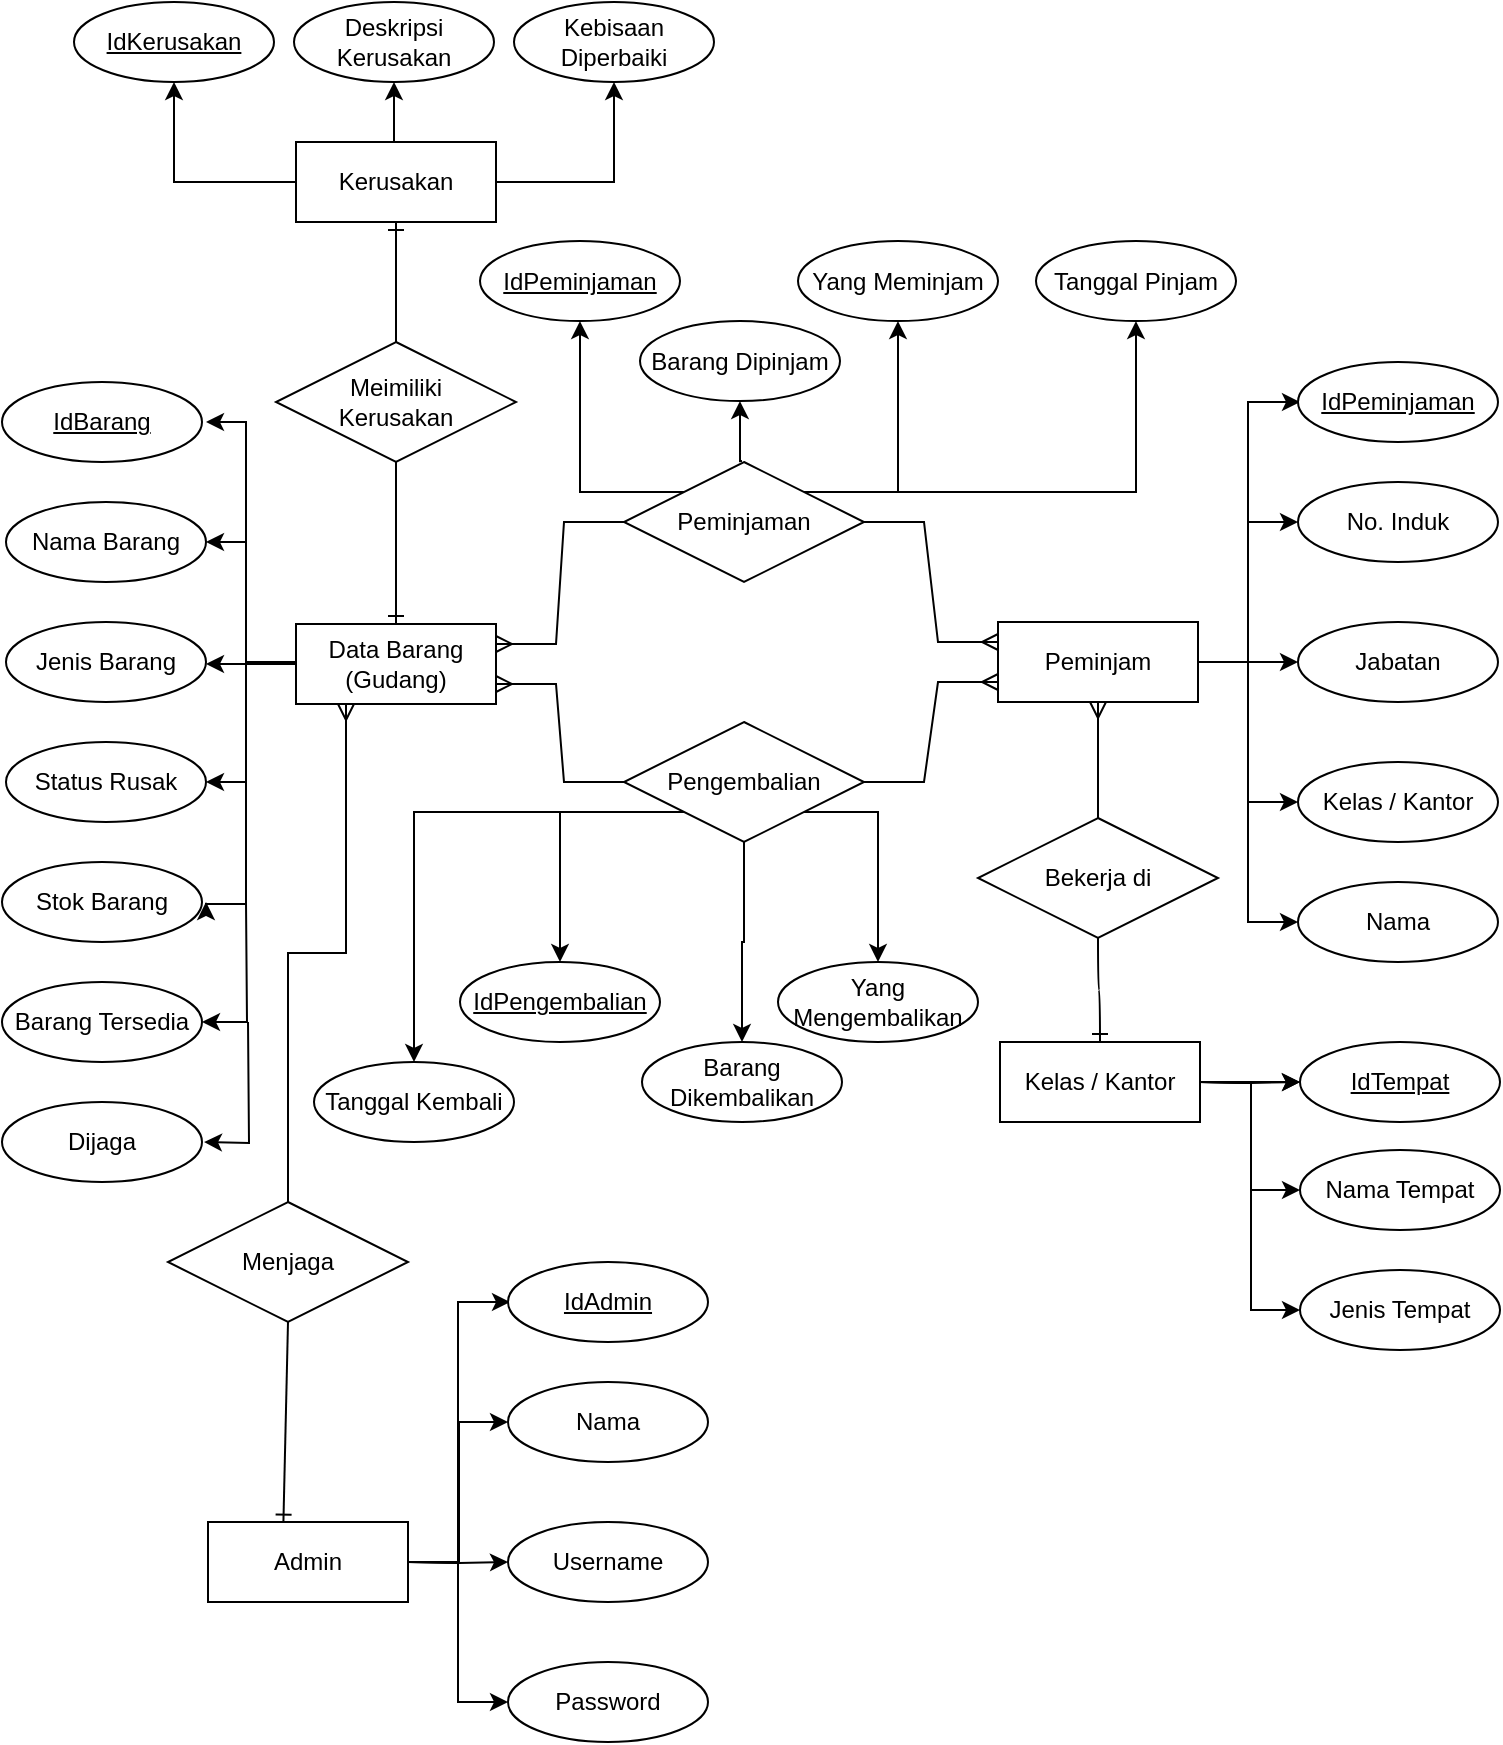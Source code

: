 <mxfile version="22.1.5" type="github">
  <diagram id="R2lEEEUBdFMjLlhIrx00" name="Page-1">
    <mxGraphModel dx="1173" dy="595" grid="1" gridSize="10" guides="1" tooltips="1" connect="1" arrows="1" fold="1" page="1" pageScale="1" pageWidth="850" pageHeight="1100" math="0" shadow="0" extFonts="Permanent Marker^https://fonts.googleapis.com/css?family=Permanent+Marker">
      <root>
        <mxCell id="0" />
        <mxCell id="1" parent="0" />
        <mxCell id="rnDNzWzCn7bHDK5vCDhE-5" style="edgeStyle=orthogonalEdgeStyle;rounded=0;orthogonalLoop=1;jettySize=auto;html=1;exitX=1;exitY=0.5;exitDx=0;exitDy=0;entryX=0;entryY=0.5;entryDx=0;entryDy=0;" parent="1" source="rnDNzWzCn7bHDK5vCDhE-1" target="rnDNzWzCn7bHDK5vCDhE-4" edge="1">
          <mxGeometry relative="1" as="geometry" />
        </mxCell>
        <mxCell id="rnDNzWzCn7bHDK5vCDhE-6" style="edgeStyle=orthogonalEdgeStyle;rounded=0;orthogonalLoop=1;jettySize=auto;html=1;entryX=0;entryY=0.5;entryDx=0;entryDy=0;" parent="1" source="rnDNzWzCn7bHDK5vCDhE-1" target="rnDNzWzCn7bHDK5vCDhE-3" edge="1">
          <mxGeometry relative="1" as="geometry" />
        </mxCell>
        <mxCell id="rnDNzWzCn7bHDK5vCDhE-7" style="edgeStyle=orthogonalEdgeStyle;rounded=0;orthogonalLoop=1;jettySize=auto;html=1;entryX=0;entryY=0.5;entryDx=0;entryDy=0;" parent="1" source="rnDNzWzCn7bHDK5vCDhE-1" target="rnDNzWzCn7bHDK5vCDhE-2" edge="1">
          <mxGeometry relative="1" as="geometry" />
        </mxCell>
        <mxCell id="rnDNzWzCn7bHDK5vCDhE-14" value="" style="edgeStyle=orthogonalEdgeStyle;rounded=0;orthogonalLoop=1;jettySize=auto;html=1;exitX=1;exitY=0.5;exitDx=0;exitDy=0;entryX=0;entryY=0.5;entryDx=0;entryDy=0;" parent="1" source="rnDNzWzCn7bHDK5vCDhE-1" edge="1">
          <mxGeometry relative="1" as="geometry">
            <mxPoint x="644" y="340" as="sourcePoint" />
            <mxPoint x="690" y="210" as="targetPoint" />
            <Array as="points">
              <mxPoint x="664" y="340" />
              <mxPoint x="664" y="210" />
            </Array>
          </mxGeometry>
        </mxCell>
        <mxCell id="rnDNzWzCn7bHDK5vCDhE-72" style="edgeStyle=entityRelationEdgeStyle;rounded=0;orthogonalLoop=1;jettySize=auto;html=1;exitX=0;exitY=0.25;exitDx=0;exitDy=0;entryX=1;entryY=0.5;entryDx=0;entryDy=0;elbow=vertical;endArrow=none;endFill=0;startArrow=ERmany;startFill=0;" parent="1" source="rnDNzWzCn7bHDK5vCDhE-1" target="rnDNzWzCn7bHDK5vCDhE-70" edge="1">
          <mxGeometry relative="1" as="geometry" />
        </mxCell>
        <mxCell id="rnDNzWzCn7bHDK5vCDhE-1" value="Peminjam" style="whiteSpace=wrap;html=1;align=center;" parent="1" vertex="1">
          <mxGeometry x="539" y="320" width="100" height="40" as="geometry" />
        </mxCell>
        <mxCell id="rnDNzWzCn7bHDK5vCDhE-2" value="No. Induk" style="ellipse;whiteSpace=wrap;html=1;align=center;" parent="1" vertex="1">
          <mxGeometry x="689" y="250" width="100" height="40" as="geometry" />
        </mxCell>
        <mxCell id="rnDNzWzCn7bHDK5vCDhE-3" value="Jabatan" style="ellipse;whiteSpace=wrap;html=1;align=center;" parent="1" vertex="1">
          <mxGeometry x="689" y="320" width="100" height="40" as="geometry" />
        </mxCell>
        <mxCell id="rnDNzWzCn7bHDK5vCDhE-4" value="Kelas / Kantor" style="ellipse;whiteSpace=wrap;html=1;align=center;" parent="1" vertex="1">
          <mxGeometry x="689" y="390" width="100" height="40" as="geometry" />
        </mxCell>
        <mxCell id="rnDNzWzCn7bHDK5vCDhE-8" value="Admin" style="whiteSpace=wrap;html=1;align=center;" parent="1" vertex="1">
          <mxGeometry x="144" y="770" width="100" height="40" as="geometry" />
        </mxCell>
        <mxCell id="rnDNzWzCn7bHDK5vCDhE-64" style="edgeStyle=orthogonalEdgeStyle;rounded=0;orthogonalLoop=1;jettySize=auto;html=1;exitX=0;exitY=0.5;exitDx=0;exitDy=0;" parent="1" source="rnDNzWzCn7bHDK5vCDhE-10" edge="1">
          <mxGeometry relative="1" as="geometry">
            <mxPoint x="143" y="220" as="targetPoint" />
            <Array as="points">
              <mxPoint x="163" y="341" />
              <mxPoint x="163" y="220" />
            </Array>
          </mxGeometry>
        </mxCell>
        <mxCell id="rnDNzWzCn7bHDK5vCDhE-66" style="edgeStyle=orthogonalEdgeStyle;rounded=0;orthogonalLoop=1;jettySize=auto;html=1;" parent="1" source="rnDNzWzCn7bHDK5vCDhE-10" edge="1">
          <mxGeometry relative="1" as="geometry">
            <mxPoint x="143" y="341" as="targetPoint" />
          </mxGeometry>
        </mxCell>
        <mxCell id="rnDNzWzCn7bHDK5vCDhE-67" style="edgeStyle=orthogonalEdgeStyle;rounded=0;orthogonalLoop=1;jettySize=auto;html=1;exitX=0;exitY=0.5;exitDx=0;exitDy=0;" parent="1" source="rnDNzWzCn7bHDK5vCDhE-10" edge="1">
          <mxGeometry relative="1" as="geometry">
            <mxPoint x="143" y="400" as="targetPoint" />
            <Array as="points">
              <mxPoint x="163" y="340" />
              <mxPoint x="163" y="400" />
            </Array>
          </mxGeometry>
        </mxCell>
        <mxCell id="rnDNzWzCn7bHDK5vCDhE-10" value="Data Barang (Gudang)" style="whiteSpace=wrap;html=1;align=center;" parent="1" vertex="1">
          <mxGeometry x="188" y="321" width="100" height="40" as="geometry" />
        </mxCell>
        <mxCell id="rnDNzWzCn7bHDK5vCDhE-87" style="edgeStyle=orthogonalEdgeStyle;rounded=0;orthogonalLoop=1;jettySize=auto;html=1;entryX=0.5;entryY=1;entryDx=0;entryDy=0;" parent="1" source="rnDNzWzCn7bHDK5vCDhE-11" target="rnDNzWzCn7bHDK5vCDhE-82" edge="1">
          <mxGeometry relative="1" as="geometry" />
        </mxCell>
        <mxCell id="rnDNzWzCn7bHDK5vCDhE-88" style="edgeStyle=orthogonalEdgeStyle;rounded=0;orthogonalLoop=1;jettySize=auto;html=1;exitX=0.5;exitY=0;exitDx=0;exitDy=0;entryX=0.5;entryY=1;entryDx=0;entryDy=0;" parent="1" source="rnDNzWzCn7bHDK5vCDhE-11" target="rnDNzWzCn7bHDK5vCDhE-84" edge="1">
          <mxGeometry relative="1" as="geometry" />
        </mxCell>
        <mxCell id="rnDNzWzCn7bHDK5vCDhE-89" style="edgeStyle=orthogonalEdgeStyle;rounded=0;orthogonalLoop=1;jettySize=auto;html=1;exitX=1;exitY=0.5;exitDx=0;exitDy=0;entryX=0.5;entryY=1;entryDx=0;entryDy=0;" parent="1" source="rnDNzWzCn7bHDK5vCDhE-11" target="rnDNzWzCn7bHDK5vCDhE-85" edge="1">
          <mxGeometry relative="1" as="geometry" />
        </mxCell>
        <mxCell id="rnDNzWzCn7bHDK5vCDhE-11" value="Kerusakan" style="whiteSpace=wrap;html=1;align=center;" parent="1" vertex="1">
          <mxGeometry x="188" y="80" width="100" height="40" as="geometry" />
        </mxCell>
        <mxCell id="rnDNzWzCn7bHDK5vCDhE-12" value="Kelas / Kantor" style="whiteSpace=wrap;html=1;align=center;" parent="1" vertex="1">
          <mxGeometry x="540" y="530" width="100" height="40" as="geometry" />
        </mxCell>
        <mxCell id="rnDNzWzCn7bHDK5vCDhE-15" value="IdPeminjaman" style="ellipse;whiteSpace=wrap;html=1;align=center;fontStyle=4;" parent="1" vertex="1">
          <mxGeometry x="689" y="190" width="100" height="40" as="geometry" />
        </mxCell>
        <mxCell id="rnDNzWzCn7bHDK5vCDhE-16" style="edgeStyle=orthogonalEdgeStyle;rounded=0;orthogonalLoop=1;jettySize=auto;html=1;exitX=1;exitY=0.5;exitDx=0;exitDy=0;entryX=0;entryY=0.5;entryDx=0;entryDy=0;" parent="1" target="rnDNzWzCn7bHDK5vCDhE-22" edge="1">
          <mxGeometry relative="1" as="geometry">
            <mxPoint x="244" y="790" as="sourcePoint" />
            <Array as="points">
              <mxPoint x="269" y="790" />
              <mxPoint x="269" y="860" />
            </Array>
          </mxGeometry>
        </mxCell>
        <mxCell id="rnDNzWzCn7bHDK5vCDhE-17" style="edgeStyle=orthogonalEdgeStyle;rounded=0;orthogonalLoop=1;jettySize=auto;html=1;entryX=0;entryY=0.5;entryDx=0;entryDy=0;" parent="1" target="rnDNzWzCn7bHDK5vCDhE-21" edge="1">
          <mxGeometry relative="1" as="geometry">
            <mxPoint x="244" y="790" as="sourcePoint" />
          </mxGeometry>
        </mxCell>
        <mxCell id="rnDNzWzCn7bHDK5vCDhE-18" style="edgeStyle=orthogonalEdgeStyle;rounded=0;orthogonalLoop=1;jettySize=auto;html=1;entryX=0;entryY=0.5;entryDx=0;entryDy=0;" parent="1" target="rnDNzWzCn7bHDK5vCDhE-20" edge="1">
          <mxGeometry relative="1" as="geometry">
            <mxPoint x="244" y="790" as="sourcePoint" />
          </mxGeometry>
        </mxCell>
        <mxCell id="rnDNzWzCn7bHDK5vCDhE-19" value="" style="edgeStyle=orthogonalEdgeStyle;rounded=0;orthogonalLoop=1;jettySize=auto;html=1;exitX=1;exitY=0.5;exitDx=0;exitDy=0;entryX=0;entryY=0.5;entryDx=0;entryDy=0;" parent="1" edge="1">
          <mxGeometry relative="1" as="geometry">
            <mxPoint x="244" y="790" as="sourcePoint" />
            <mxPoint x="295" y="660" as="targetPoint" />
            <Array as="points">
              <mxPoint x="269" y="790" />
              <mxPoint x="269" y="660" />
            </Array>
          </mxGeometry>
        </mxCell>
        <mxCell id="rnDNzWzCn7bHDK5vCDhE-20" value="Nama" style="ellipse;whiteSpace=wrap;html=1;align=center;" parent="1" vertex="1">
          <mxGeometry x="294" y="700" width="100" height="40" as="geometry" />
        </mxCell>
        <mxCell id="rnDNzWzCn7bHDK5vCDhE-21" value="Username" style="ellipse;whiteSpace=wrap;html=1;align=center;" parent="1" vertex="1">
          <mxGeometry x="294" y="770" width="100" height="40" as="geometry" />
        </mxCell>
        <mxCell id="rnDNzWzCn7bHDK5vCDhE-22" value="Password" style="ellipse;whiteSpace=wrap;html=1;align=center;" parent="1" vertex="1">
          <mxGeometry x="294" y="840" width="100" height="40" as="geometry" />
        </mxCell>
        <mxCell id="rnDNzWzCn7bHDK5vCDhE-23" value="IdAdmin" style="ellipse;whiteSpace=wrap;html=1;align=center;fontStyle=4;" parent="1" vertex="1">
          <mxGeometry x="294" y="640" width="100" height="40" as="geometry" />
        </mxCell>
        <mxCell id="rnDNzWzCn7bHDK5vCDhE-24" style="edgeStyle=orthogonalEdgeStyle;rounded=0;orthogonalLoop=1;jettySize=auto;html=1;exitX=1;exitY=0.5;exitDx=0;exitDy=0;entryX=0;entryY=0.5;entryDx=0;entryDy=0;" parent="1" source="rnDNzWzCn7bHDK5vCDhE-1" target="rnDNzWzCn7bHDK5vCDhE-25" edge="1">
          <mxGeometry relative="1" as="geometry">
            <mxPoint x="639" y="400" as="sourcePoint" />
          </mxGeometry>
        </mxCell>
        <mxCell id="rnDNzWzCn7bHDK5vCDhE-25" value="Nama" style="ellipse;whiteSpace=wrap;html=1;align=center;" parent="1" vertex="1">
          <mxGeometry x="689" y="450" width="100" height="40" as="geometry" />
        </mxCell>
        <mxCell id="rnDNzWzCn7bHDK5vCDhE-27" style="edgeStyle=orthogonalEdgeStyle;rounded=0;orthogonalLoop=1;jettySize=auto;html=1;entryX=0;entryY=0.5;entryDx=0;entryDy=0;" parent="1" target="rnDNzWzCn7bHDK5vCDhE-31" edge="1">
          <mxGeometry relative="1" as="geometry">
            <mxPoint x="640" y="550" as="sourcePoint" />
          </mxGeometry>
        </mxCell>
        <mxCell id="rnDNzWzCn7bHDK5vCDhE-28" style="edgeStyle=orthogonalEdgeStyle;rounded=0;orthogonalLoop=1;jettySize=auto;html=1;entryX=0;entryY=0.5;entryDx=0;entryDy=0;" parent="1" target="rnDNzWzCn7bHDK5vCDhE-30" edge="1">
          <mxGeometry relative="1" as="geometry">
            <mxPoint x="640" y="550" as="sourcePoint" />
          </mxGeometry>
        </mxCell>
        <mxCell id="rnDNzWzCn7bHDK5vCDhE-29" value="" style="edgeStyle=orthogonalEdgeStyle;rounded=0;orthogonalLoop=1;jettySize=auto;html=1;exitX=1;exitY=0.5;exitDx=0;exitDy=0;entryX=0;entryY=0.5;entryDx=0;entryDy=0;" parent="1" target="rnDNzWzCn7bHDK5vCDhE-32" edge="1">
          <mxGeometry relative="1" as="geometry">
            <mxPoint x="640" y="550" as="sourcePoint" />
            <mxPoint x="691" y="420" as="targetPoint" />
            <Array as="points">
              <mxPoint x="670" y="550" />
              <mxPoint x="670" y="550" />
            </Array>
          </mxGeometry>
        </mxCell>
        <mxCell id="rnDNzWzCn7bHDK5vCDhE-30" value="Jenis Tempat" style="ellipse;whiteSpace=wrap;html=1;align=center;" parent="1" vertex="1">
          <mxGeometry x="690" y="644" width="100" height="40" as="geometry" />
        </mxCell>
        <mxCell id="rnDNzWzCn7bHDK5vCDhE-31" value="Nama Tempat" style="ellipse;whiteSpace=wrap;html=1;align=center;" parent="1" vertex="1">
          <mxGeometry x="690" y="584" width="100" height="40" as="geometry" />
        </mxCell>
        <mxCell id="rnDNzWzCn7bHDK5vCDhE-34" value="IdBarang" style="ellipse;whiteSpace=wrap;html=1;align=center;fontStyle=4;" parent="1" vertex="1">
          <mxGeometry x="41" y="200" width="100" height="40" as="geometry" />
        </mxCell>
        <mxCell id="rnDNzWzCn7bHDK5vCDhE-35" value="" style="edgeStyle=orthogonalEdgeStyle;rounded=0;orthogonalLoop=1;jettySize=auto;html=1;entryX=0;entryY=0.5;entryDx=0;entryDy=0;" parent="1" target="rnDNzWzCn7bHDK5vCDhE-32" edge="1">
          <mxGeometry relative="1" as="geometry">
            <mxPoint x="640" y="550" as="sourcePoint" />
            <mxPoint x="750" y="550" as="targetPoint" />
          </mxGeometry>
        </mxCell>
        <mxCell id="rnDNzWzCn7bHDK5vCDhE-32" value="IdTempat" style="ellipse;whiteSpace=wrap;html=1;align=center;fontStyle=4;" parent="1" vertex="1">
          <mxGeometry x="690" y="530" width="100" height="40" as="geometry" />
        </mxCell>
        <mxCell id="rnDNzWzCn7bHDK5vCDhE-38" value="Nama Barang" style="ellipse;whiteSpace=wrap;html=1;align=center;" parent="1" vertex="1">
          <mxGeometry x="43" y="260" width="100" height="40" as="geometry" />
        </mxCell>
        <mxCell id="rnDNzWzCn7bHDK5vCDhE-39" value="Jenis Barang" style="ellipse;whiteSpace=wrap;html=1;align=center;" parent="1" vertex="1">
          <mxGeometry x="43" y="320" width="100" height="40" as="geometry" />
        </mxCell>
        <mxCell id="rnDNzWzCn7bHDK5vCDhE-40" value="Status Rusak" style="ellipse;whiteSpace=wrap;html=1;align=center;" parent="1" vertex="1">
          <mxGeometry x="43" y="380" width="100" height="40" as="geometry" />
        </mxCell>
        <mxCell id="rnDNzWzCn7bHDK5vCDhE-54" value="Stok Barang" style="ellipse;whiteSpace=wrap;html=1;align=center;" parent="1" vertex="1">
          <mxGeometry x="41" y="440" width="100" height="40" as="geometry" />
        </mxCell>
        <mxCell id="rnDNzWzCn7bHDK5vCDhE-69" style="edgeStyle=orthogonalEdgeStyle;rounded=0;orthogonalLoop=1;jettySize=auto;html=1;exitX=1;exitY=0.5;exitDx=0;exitDy=0;startArrow=classic;startFill=1;endArrow=none;endFill=0;" parent="1" source="rnDNzWzCn7bHDK5vCDhE-55" edge="1">
          <mxGeometry relative="1" as="geometry">
            <mxPoint x="163.0" y="460" as="targetPoint" />
          </mxGeometry>
        </mxCell>
        <mxCell id="rnDNzWzCn7bHDK5vCDhE-55" value="Barang Tersedia" style="ellipse;whiteSpace=wrap;html=1;align=center;" parent="1" vertex="1">
          <mxGeometry x="41" y="500" width="100" height="40" as="geometry" />
        </mxCell>
        <mxCell id="rnDNzWzCn7bHDK5vCDhE-56" value="Bekerja di" style="shape=rhombus;perimeter=rhombusPerimeter;whiteSpace=wrap;html=1;align=center;" parent="1" vertex="1">
          <mxGeometry x="529" y="418" width="120" height="60" as="geometry" />
        </mxCell>
        <mxCell id="rnDNzWzCn7bHDK5vCDhE-61" value="" style="edgeStyle=orthogonalEdgeStyle;fontSize=12;html=1;endArrow=ERmany;rounded=0;entryX=0.5;entryY=1;entryDx=0;entryDy=0;exitX=0.5;exitY=0;exitDx=0;exitDy=0;curved=1;" parent="1" source="rnDNzWzCn7bHDK5vCDhE-56" target="rnDNzWzCn7bHDK5vCDhE-1" edge="1">
          <mxGeometry width="100" height="100" relative="1" as="geometry">
            <mxPoint x="402" y="470" as="sourcePoint" />
            <mxPoint x="502" y="370" as="targetPoint" />
          </mxGeometry>
        </mxCell>
        <mxCell id="rnDNzWzCn7bHDK5vCDhE-63" value="" style="edgeStyle=orthogonalEdgeStyle;fontSize=12;html=1;endArrow=ERone;endFill=1;rounded=0;entryX=0.5;entryY=0;entryDx=0;entryDy=0;exitX=0.5;exitY=1;exitDx=0;exitDy=0;curved=1;" parent="1" source="rnDNzWzCn7bHDK5vCDhE-56" target="rnDNzWzCn7bHDK5vCDhE-12" edge="1">
          <mxGeometry width="100" height="100" relative="1" as="geometry">
            <mxPoint x="262" y="580" as="sourcePoint" />
            <mxPoint x="362" y="480" as="targetPoint" />
          </mxGeometry>
        </mxCell>
        <mxCell id="rnDNzWzCn7bHDK5vCDhE-65" style="edgeStyle=orthogonalEdgeStyle;rounded=0;orthogonalLoop=1;jettySize=auto;html=1;exitX=0;exitY=0.5;exitDx=0;exitDy=0;entryX=1;entryY=0.5;entryDx=0;entryDy=0;" parent="1" source="rnDNzWzCn7bHDK5vCDhE-10" target="rnDNzWzCn7bHDK5vCDhE-38" edge="1">
          <mxGeometry relative="1" as="geometry">
            <mxPoint x="153" y="230" as="targetPoint" />
            <mxPoint x="198" y="351" as="sourcePoint" />
            <Array as="points">
              <mxPoint x="163" y="341" />
              <mxPoint x="163" y="280" />
            </Array>
          </mxGeometry>
        </mxCell>
        <mxCell id="rnDNzWzCn7bHDK5vCDhE-68" style="edgeStyle=orthogonalEdgeStyle;rounded=0;orthogonalLoop=1;jettySize=auto;html=1;endArrow=classic;endFill=1;" parent="1" edge="1">
          <mxGeometry relative="1" as="geometry">
            <mxPoint x="143" y="460" as="targetPoint" />
            <mxPoint x="188" y="341" as="sourcePoint" />
            <Array as="points">
              <mxPoint x="163" y="341" />
              <mxPoint x="163" y="461" />
            </Array>
          </mxGeometry>
        </mxCell>
        <mxCell id="rnDNzWzCn7bHDK5vCDhE-74" style="edgeStyle=entityRelationEdgeStyle;rounded=0;orthogonalLoop=1;jettySize=auto;html=1;entryX=1;entryY=0.25;entryDx=0;entryDy=0;endArrow=ERmany;endFill=0;startArrow=none;startFill=0;" parent="1" source="rnDNzWzCn7bHDK5vCDhE-70" target="rnDNzWzCn7bHDK5vCDhE-10" edge="1">
          <mxGeometry relative="1" as="geometry" />
        </mxCell>
        <mxCell id="rnDNzWzCn7bHDK5vCDhE-70" value="Peminjaman" style="shape=rhombus;perimeter=rhombusPerimeter;whiteSpace=wrap;html=1;align=center;" parent="1" vertex="1">
          <mxGeometry x="352" y="240" width="120" height="60" as="geometry" />
        </mxCell>
        <mxCell id="rnDNzWzCn7bHDK5vCDhE-71" value="Pengembalian" style="shape=rhombus;perimeter=rhombusPerimeter;whiteSpace=wrap;html=1;align=center;" parent="1" vertex="1">
          <mxGeometry x="352" y="370" width="120" height="60" as="geometry" />
        </mxCell>
        <mxCell id="rnDNzWzCn7bHDK5vCDhE-75" style="edgeStyle=entityRelationEdgeStyle;rounded=0;orthogonalLoop=1;jettySize=auto;html=1;exitX=0;exitY=0.75;exitDx=0;exitDy=0;entryX=1;entryY=0.5;entryDx=0;entryDy=0;elbow=vertical;endArrow=none;endFill=0;startArrow=ERmany;startFill=0;" parent="1" source="rnDNzWzCn7bHDK5vCDhE-1" target="rnDNzWzCn7bHDK5vCDhE-71" edge="1">
          <mxGeometry relative="1" as="geometry">
            <mxPoint x="549" y="340" as="sourcePoint" />
            <mxPoint x="482" y="280" as="targetPoint" />
          </mxGeometry>
        </mxCell>
        <mxCell id="rnDNzWzCn7bHDK5vCDhE-76" style="edgeStyle=entityRelationEdgeStyle;rounded=0;orthogonalLoop=1;jettySize=auto;html=1;entryX=0;entryY=0.5;entryDx=0;entryDy=0;endArrow=none;endFill=0;startArrow=ERmany;startFill=0;exitX=1;exitY=0.75;exitDx=0;exitDy=0;" parent="1" source="rnDNzWzCn7bHDK5vCDhE-10" target="rnDNzWzCn7bHDK5vCDhE-71" edge="1">
          <mxGeometry relative="1" as="geometry">
            <mxPoint x="362" y="280" as="sourcePoint" />
            <mxPoint x="298" y="341" as="targetPoint" />
          </mxGeometry>
        </mxCell>
        <mxCell id="rnDNzWzCn7bHDK5vCDhE-78" value="Meimiliki &lt;br&gt;Kerusakan" style="shape=rhombus;perimeter=rhombusPerimeter;whiteSpace=wrap;html=1;align=center;" parent="1" vertex="1">
          <mxGeometry x="178" y="180" width="120" height="60" as="geometry" />
        </mxCell>
        <mxCell id="rnDNzWzCn7bHDK5vCDhE-79" value="" style="edgeStyle=orthogonalEdgeStyle;fontSize=12;html=1;endArrow=ERone;endFill=1;rounded=0;entryX=0.5;entryY=0;entryDx=0;entryDy=0;exitX=0.5;exitY=1;exitDx=0;exitDy=0;curved=1;" parent="1" source="rnDNzWzCn7bHDK5vCDhE-78" target="rnDNzWzCn7bHDK5vCDhE-10" edge="1">
          <mxGeometry width="100" height="100" relative="1" as="geometry">
            <mxPoint x="200" y="500" as="sourcePoint" />
            <mxPoint x="300" y="400" as="targetPoint" />
          </mxGeometry>
        </mxCell>
        <mxCell id="rnDNzWzCn7bHDK5vCDhE-80" value="" style="edgeStyle=orthogonalEdgeStyle;fontSize=12;html=1;endArrow=ERone;endFill=1;rounded=0;entryX=0.5;entryY=1;entryDx=0;entryDy=0;curved=1;exitX=0.5;exitY=0;exitDx=0;exitDy=0;" parent="1" source="rnDNzWzCn7bHDK5vCDhE-78" target="rnDNzWzCn7bHDK5vCDhE-11" edge="1">
          <mxGeometry width="100" height="100" relative="1" as="geometry">
            <mxPoint x="238" y="185" as="sourcePoint" />
            <mxPoint x="248" y="331" as="targetPoint" />
          </mxGeometry>
        </mxCell>
        <mxCell id="rnDNzWzCn7bHDK5vCDhE-82" value="IdKerusakan" style="ellipse;whiteSpace=wrap;html=1;align=center;fontStyle=4;" parent="1" vertex="1">
          <mxGeometry x="77" y="10" width="100" height="40" as="geometry" />
        </mxCell>
        <mxCell id="rnDNzWzCn7bHDK5vCDhE-84" value="Deskripsi Kerusakan" style="ellipse;whiteSpace=wrap;html=1;align=center;" parent="1" vertex="1">
          <mxGeometry x="187" y="10" width="100" height="40" as="geometry" />
        </mxCell>
        <mxCell id="rnDNzWzCn7bHDK5vCDhE-85" value="Kebisaan Diperbaiki" style="ellipse;whiteSpace=wrap;html=1;align=center;" parent="1" vertex="1">
          <mxGeometry x="297" y="10" width="100" height="40" as="geometry" />
        </mxCell>
        <mxCell id="rnDNzWzCn7bHDK5vCDhE-90" style="edgeStyle=orthogonalEdgeStyle;rounded=0;orthogonalLoop=1;jettySize=auto;html=1;entryX=0.5;entryY=1;entryDx=0;entryDy=0;exitX=0;exitY=0;exitDx=0;exitDy=0;" parent="1" source="rnDNzWzCn7bHDK5vCDhE-70" target="rnDNzWzCn7bHDK5vCDhE-93" edge="1">
          <mxGeometry relative="1" as="geometry">
            <mxPoint x="391" y="249.44" as="sourcePoint" />
            <Array as="points">
              <mxPoint x="330" y="255" />
            </Array>
          </mxGeometry>
        </mxCell>
        <mxCell id="rnDNzWzCn7bHDK5vCDhE-91" style="edgeStyle=orthogonalEdgeStyle;rounded=0;orthogonalLoop=1;jettySize=auto;html=1;exitX=0.5;exitY=0;exitDx=0;exitDy=0;entryX=0.5;entryY=1;entryDx=0;entryDy=0;" parent="1" target="rnDNzWzCn7bHDK5vCDhE-94" edge="1">
          <mxGeometry relative="1" as="geometry">
            <mxPoint x="411" y="239.55" as="sourcePoint" />
          </mxGeometry>
        </mxCell>
        <mxCell id="rnDNzWzCn7bHDK5vCDhE-92" style="edgeStyle=orthogonalEdgeStyle;rounded=0;orthogonalLoop=1;jettySize=auto;html=1;exitX=1;exitY=0;exitDx=0;exitDy=0;entryX=0.5;entryY=1;entryDx=0;entryDy=0;" parent="1" source="rnDNzWzCn7bHDK5vCDhE-70" target="rnDNzWzCn7bHDK5vCDhE-95" edge="1">
          <mxGeometry relative="1" as="geometry">
            <mxPoint x="431" y="249.5" as="sourcePoint" />
            <Array as="points">
              <mxPoint x="489" y="255" />
            </Array>
          </mxGeometry>
        </mxCell>
        <mxCell id="rnDNzWzCn7bHDK5vCDhE-93" value="IdPeminjaman" style="ellipse;whiteSpace=wrap;html=1;align=center;fontStyle=4;" parent="1" vertex="1">
          <mxGeometry x="280" y="129.55" width="100" height="40" as="geometry" />
        </mxCell>
        <mxCell id="rnDNzWzCn7bHDK5vCDhE-94" value="Barang Dipinjam" style="ellipse;whiteSpace=wrap;html=1;align=center;" parent="1" vertex="1">
          <mxGeometry x="360" y="169.55" width="100" height="40" as="geometry" />
        </mxCell>
        <mxCell id="rnDNzWzCn7bHDK5vCDhE-95" value="Yang Meminjam" style="ellipse;whiteSpace=wrap;html=1;align=center;" parent="1" vertex="1">
          <mxGeometry x="439" y="129.55" width="100" height="40" as="geometry" />
        </mxCell>
        <mxCell id="rnDNzWzCn7bHDK5vCDhE-96" style="edgeStyle=orthogonalEdgeStyle;rounded=0;orthogonalLoop=1;jettySize=auto;html=1;exitX=1;exitY=0;exitDx=0;exitDy=0;entryX=0.5;entryY=1;entryDx=0;entryDy=0;" parent="1" source="rnDNzWzCn7bHDK5vCDhE-70" target="rnDNzWzCn7bHDK5vCDhE-97" edge="1">
          <mxGeometry relative="1" as="geometry">
            <mxPoint x="550" y="249.5" as="sourcePoint" />
          </mxGeometry>
        </mxCell>
        <mxCell id="rnDNzWzCn7bHDK5vCDhE-97" value="Tanggal Pinjam" style="ellipse;whiteSpace=wrap;html=1;align=center;" parent="1" vertex="1">
          <mxGeometry x="558" y="129.55" width="100" height="40" as="geometry" />
        </mxCell>
        <mxCell id="rnDNzWzCn7bHDK5vCDhE-98" style="edgeStyle=orthogonalEdgeStyle;rounded=0;orthogonalLoop=1;jettySize=auto;html=1;entryX=0.5;entryY=0;entryDx=0;entryDy=0;exitX=0;exitY=1;exitDx=0;exitDy=0;" parent="1" source="rnDNzWzCn7bHDK5vCDhE-71" target="rnDNzWzCn7bHDK5vCDhE-101" edge="1">
          <mxGeometry relative="1" as="geometry">
            <mxPoint x="372" y="615.45" as="sourcePoint" />
            <Array as="points">
              <mxPoint x="320" y="415" />
            </Array>
          </mxGeometry>
        </mxCell>
        <mxCell id="rnDNzWzCn7bHDK5vCDhE-99" style="edgeStyle=orthogonalEdgeStyle;rounded=0;orthogonalLoop=1;jettySize=auto;html=1;exitX=0.5;exitY=1;exitDx=0;exitDy=0;entryX=0.5;entryY=0;entryDx=0;entryDy=0;" parent="1" source="rnDNzWzCn7bHDK5vCDhE-71" target="rnDNzWzCn7bHDK5vCDhE-102" edge="1">
          <mxGeometry relative="1" as="geometry">
            <mxPoint x="401" y="600" as="sourcePoint" />
          </mxGeometry>
        </mxCell>
        <mxCell id="rnDNzWzCn7bHDK5vCDhE-100" style="edgeStyle=orthogonalEdgeStyle;rounded=0;orthogonalLoop=1;jettySize=auto;html=1;exitX=1;exitY=1;exitDx=0;exitDy=0;entryX=0.5;entryY=0;entryDx=0;entryDy=0;" parent="1" source="rnDNzWzCn7bHDK5vCDhE-71" target="rnDNzWzCn7bHDK5vCDhE-103" edge="1">
          <mxGeometry relative="1" as="geometry">
            <mxPoint x="432" y="615.45" as="sourcePoint" />
            <Array as="points">
              <mxPoint x="479" y="415" />
            </Array>
          </mxGeometry>
        </mxCell>
        <mxCell id="rnDNzWzCn7bHDK5vCDhE-101" value="IdPengembalian" style="ellipse;whiteSpace=wrap;html=1;align=center;fontStyle=4;" parent="1" vertex="1">
          <mxGeometry x="270" y="490" width="100" height="40" as="geometry" />
        </mxCell>
        <mxCell id="rnDNzWzCn7bHDK5vCDhE-102" value="Barang Dikembalikan" style="ellipse;whiteSpace=wrap;html=1;align=center;" parent="1" vertex="1">
          <mxGeometry x="361" y="530" width="100" height="40" as="geometry" />
        </mxCell>
        <mxCell id="rnDNzWzCn7bHDK5vCDhE-103" value="Yang Mengembalikan" style="ellipse;whiteSpace=wrap;html=1;align=center;" parent="1" vertex="1">
          <mxGeometry x="429" y="490" width="100" height="40" as="geometry" />
        </mxCell>
        <mxCell id="rnDNzWzCn7bHDK5vCDhE-104" style="edgeStyle=orthogonalEdgeStyle;rounded=0;orthogonalLoop=1;jettySize=auto;html=1;exitX=0;exitY=1;exitDx=0;exitDy=0;entryX=0.5;entryY=0;entryDx=0;entryDy=0;" parent="1" target="rnDNzWzCn7bHDK5vCDhE-105" edge="1">
          <mxGeometry relative="1" as="geometry">
            <mxPoint x="381" y="415" as="sourcePoint" />
            <Array as="points">
              <mxPoint x="247" y="415" />
            </Array>
            <mxPoint x="240" y="490" as="targetPoint" />
          </mxGeometry>
        </mxCell>
        <mxCell id="rnDNzWzCn7bHDK5vCDhE-105" value="Tanggal Kembali" style="ellipse;whiteSpace=wrap;html=1;align=center;" parent="1" vertex="1">
          <mxGeometry x="197" y="540" width="100" height="40" as="geometry" />
        </mxCell>
        <mxCell id="oI8Isw3lWYNkDcHf_W2f-1" value="Menjaga" style="shape=rhombus;perimeter=rhombusPerimeter;whiteSpace=wrap;html=1;align=center;" vertex="1" parent="1">
          <mxGeometry x="124" y="610" width="120" height="60" as="geometry" />
        </mxCell>
        <mxCell id="oI8Isw3lWYNkDcHf_W2f-2" style="edgeStyle=orthogonalEdgeStyle;rounded=0;orthogonalLoop=1;jettySize=auto;html=1;entryX=0.5;entryY=0;entryDx=0;entryDy=0;endArrow=none;endFill=0;startArrow=ERmany;startFill=0;exitX=0.25;exitY=1;exitDx=0;exitDy=0;" edge="1" parent="1" source="rnDNzWzCn7bHDK5vCDhE-10" target="oI8Isw3lWYNkDcHf_W2f-1">
          <mxGeometry relative="1" as="geometry">
            <mxPoint x="298" y="361" as="sourcePoint" />
            <mxPoint x="362" y="410" as="targetPoint" />
          </mxGeometry>
        </mxCell>
        <mxCell id="oI8Isw3lWYNkDcHf_W2f-3" style="rounded=0;orthogonalLoop=1;jettySize=auto;html=1;exitX=0.5;exitY=1;exitDx=0;exitDy=0;entryX=0.377;entryY=0.008;entryDx=0;entryDy=0;entryPerimeter=0;endArrow=ERone;endFill=0;" edge="1" parent="1" source="oI8Isw3lWYNkDcHf_W2f-1" target="rnDNzWzCn7bHDK5vCDhE-8">
          <mxGeometry relative="1" as="geometry" />
        </mxCell>
        <mxCell id="oI8Isw3lWYNkDcHf_W2f-4" style="edgeStyle=orthogonalEdgeStyle;rounded=0;orthogonalLoop=1;jettySize=auto;html=1;exitX=1;exitY=0.5;exitDx=0;exitDy=0;startArrow=classic;startFill=1;endArrow=none;endFill=0;" edge="1" parent="1">
          <mxGeometry relative="1" as="geometry">
            <mxPoint x="164.0" y="520" as="targetPoint" />
            <mxPoint x="142" y="580" as="sourcePoint" />
          </mxGeometry>
        </mxCell>
        <mxCell id="oI8Isw3lWYNkDcHf_W2f-5" value="Dijaga" style="ellipse;whiteSpace=wrap;html=1;align=center;" vertex="1" parent="1">
          <mxGeometry x="41" y="560" width="100" height="40" as="geometry" />
        </mxCell>
      </root>
    </mxGraphModel>
  </diagram>
</mxfile>
